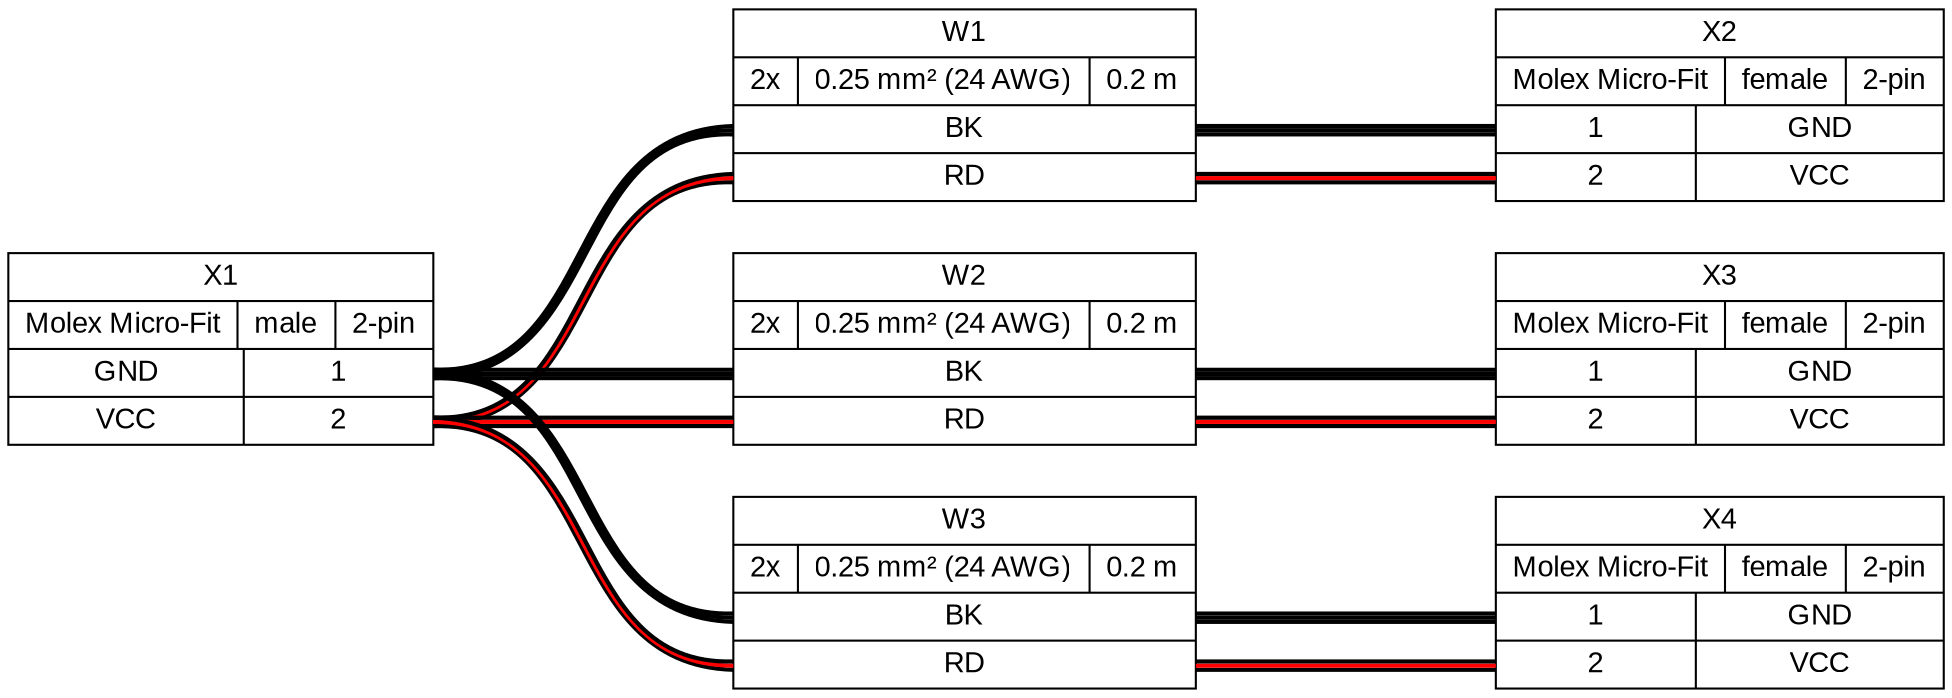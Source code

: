 graph {
// Graph generated by WireViz
// https://github.com/formatc1702/WireViz
	graph [bgcolor=transparent fontname=arial nodesep=0.33 rankdir=LR ranksep=2]
	node [fillcolor=white fontname=arial shape=record style=filled]
	edge [fontname=arial style=bold]
	X1 [label="X1|{Molex Micro-Fit|male|2-pin}|{{GND|VCC}|{<p1r>1|<p2r>2}}"]
	X2 [label="X2|{Molex Micro-Fit|female|2-pin}|{{<p1l>1|<p2l>2}|{GND|VCC}}"]
	X3 [label="X3|{Molex Micro-Fit|female|2-pin}|{{<p1l>1|<p2l>2}|{GND|VCC}}"]
	X4 [label="X4|{Molex Micro-Fit|female|2-pin}|{{<p1l>1|<p2l>2}|{GND|VCC}}"]
	W1 [label="W1|{2x|0.25 mm² (24 AWG)|0.2 m}|{{<w1>BK|<w2>RD}}"]
	edge [color="#000000:#000000:#000000"]
	X1:p1r -- W1:w1
	W1:w1 -- X2:p1l
	edge [color="#000000:#ff0000:#000000"]
	X1:p2r -- W1:w2
	W1:w2 -- X2:p2l
	W2 [label="W2|{2x|0.25 mm² (24 AWG)|0.2 m}|{{<w1>BK|<w2>RD}}"]
	edge [color="#000000:#000000:#000000"]
	X1:p1r -- W2:w1
	W2:w1 -- X3:p1l
	edge [color="#000000:#ff0000:#000000"]
	X1:p2r -- W2:w2
	W2:w2 -- X3:p2l
	W3 [label="W3|{2x|0.25 mm² (24 AWG)|0.2 m}|{{<w1>BK|<w2>RD}}"]
	edge [color="#000000:#000000:#000000"]
	X1:p1r -- W3:w1
	W3:w1 -- X4:p1l
	edge [color="#000000:#ff0000:#000000"]
	X1:p2r -- W3:w2
	W3:w2 -- X4:p2l
}
